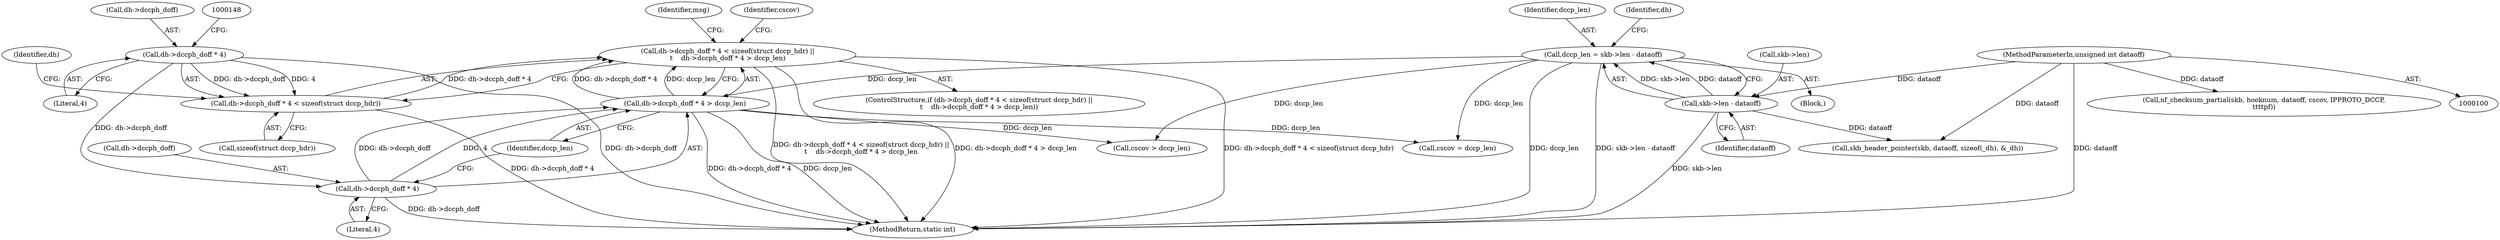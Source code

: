 digraph "0_linux_b22f5126a24b3b2f15448c3f2a254fc10cbc2b92@API" {
"1000140" [label="(Call,dh->dccph_doff * 4 < sizeof(struct dccp_hdr) ||\n\t    dh->dccph_doff * 4 > dccp_len)"];
"1000141" [label="(Call,dh->dccph_doff * 4 < sizeof(struct dccp_hdr))"];
"1000142" [label="(Call,dh->dccph_doff * 4)"];
"1000149" [label="(Call,dh->dccph_doff * 4 > dccp_len)"];
"1000150" [label="(Call,dh->dccph_doff * 4)"];
"1000112" [label="(Call,dccp_len = skb->len - dataoff)"];
"1000114" [label="(Call,skb->len - dataoff)"];
"1000104" [label="(MethodParameterIn,unsigned int dataoff)"];
"1000241" [label="(MethodReturn,static int)"];
"1000104" [label="(MethodParameterIn,unsigned int dataoff)"];
"1000151" [label="(Call,dh->dccph_doff)"];
"1000179" [label="(Call,cscov > dccp_len)"];
"1000147" [label="(Call,sizeof(struct dccp_hdr))"];
"1000158" [label="(Identifier,msg)"];
"1000114" [label="(Call,skb->len - dataoff)"];
"1000113" [label="(Identifier,dccp_len)"];
"1000112" [label="(Call,dccp_len = skb->len - dataoff)"];
"1000146" [label="(Literal,4)"];
"1000115" [label="(Call,skb->len)"];
"1000140" [label="(Call,dh->dccph_doff * 4 < sizeof(struct dccp_hdr) ||\n\t    dh->dccph_doff * 4 > dccp_len)"];
"1000162" [label="(Identifier,cscov)"];
"1000122" [label="(Identifier,dh)"];
"1000198" [label="(Call,nf_checksum_partial(skb, hooknum, dataoff, cscov, IPPROTO_DCCP,\n\t\t\t\tpf))"];
"1000161" [label="(Call,cscov = dccp_len)"];
"1000118" [label="(Identifier,dataoff)"];
"1000150" [label="(Call,dh->dccph_doff * 4)"];
"1000149" [label="(Call,dh->dccph_doff * 4 > dccp_len)"];
"1000142" [label="(Call,dh->dccph_doff * 4)"];
"1000139" [label="(ControlStructure,if (dh->dccph_doff * 4 < sizeof(struct dccp_hdr) ||\n\t    dh->dccph_doff * 4 > dccp_len))"];
"1000154" [label="(Literal,4)"];
"1000155" [label="(Identifier,dccp_len)"];
"1000108" [label="(Block,)"];
"1000123" [label="(Call,skb_header_pointer(skb, dataoff, sizeof(_dh), &_dh))"];
"1000141" [label="(Call,dh->dccph_doff * 4 < sizeof(struct dccp_hdr))"];
"1000152" [label="(Identifier,dh)"];
"1000143" [label="(Call,dh->dccph_doff)"];
"1000140" -> "1000139"  [label="AST: "];
"1000140" -> "1000141"  [label="CFG: "];
"1000140" -> "1000149"  [label="CFG: "];
"1000141" -> "1000140"  [label="AST: "];
"1000149" -> "1000140"  [label="AST: "];
"1000158" -> "1000140"  [label="CFG: "];
"1000162" -> "1000140"  [label="CFG: "];
"1000140" -> "1000241"  [label="DDG: dh->dccph_doff * 4 > dccp_len"];
"1000140" -> "1000241"  [label="DDG: dh->dccph_doff * 4 < sizeof(struct dccp_hdr)"];
"1000140" -> "1000241"  [label="DDG: dh->dccph_doff * 4 < sizeof(struct dccp_hdr) ||\n\t    dh->dccph_doff * 4 > dccp_len"];
"1000141" -> "1000140"  [label="DDG: dh->dccph_doff * 4"];
"1000149" -> "1000140"  [label="DDG: dh->dccph_doff * 4"];
"1000149" -> "1000140"  [label="DDG: dccp_len"];
"1000141" -> "1000147"  [label="CFG: "];
"1000142" -> "1000141"  [label="AST: "];
"1000147" -> "1000141"  [label="AST: "];
"1000152" -> "1000141"  [label="CFG: "];
"1000141" -> "1000241"  [label="DDG: dh->dccph_doff * 4"];
"1000142" -> "1000141"  [label="DDG: dh->dccph_doff"];
"1000142" -> "1000141"  [label="DDG: 4"];
"1000142" -> "1000146"  [label="CFG: "];
"1000143" -> "1000142"  [label="AST: "];
"1000146" -> "1000142"  [label="AST: "];
"1000148" -> "1000142"  [label="CFG: "];
"1000142" -> "1000241"  [label="DDG: dh->dccph_doff"];
"1000142" -> "1000150"  [label="DDG: dh->dccph_doff"];
"1000149" -> "1000155"  [label="CFG: "];
"1000150" -> "1000149"  [label="AST: "];
"1000155" -> "1000149"  [label="AST: "];
"1000149" -> "1000241"  [label="DDG: dccp_len"];
"1000149" -> "1000241"  [label="DDG: dh->dccph_doff * 4"];
"1000150" -> "1000149"  [label="DDG: dh->dccph_doff"];
"1000150" -> "1000149"  [label="DDG: 4"];
"1000112" -> "1000149"  [label="DDG: dccp_len"];
"1000149" -> "1000161"  [label="DDG: dccp_len"];
"1000149" -> "1000179"  [label="DDG: dccp_len"];
"1000150" -> "1000154"  [label="CFG: "];
"1000151" -> "1000150"  [label="AST: "];
"1000154" -> "1000150"  [label="AST: "];
"1000155" -> "1000150"  [label="CFG: "];
"1000150" -> "1000241"  [label="DDG: dh->dccph_doff"];
"1000112" -> "1000108"  [label="AST: "];
"1000112" -> "1000114"  [label="CFG: "];
"1000113" -> "1000112"  [label="AST: "];
"1000114" -> "1000112"  [label="AST: "];
"1000122" -> "1000112"  [label="CFG: "];
"1000112" -> "1000241"  [label="DDG: skb->len - dataoff"];
"1000112" -> "1000241"  [label="DDG: dccp_len"];
"1000114" -> "1000112"  [label="DDG: skb->len"];
"1000114" -> "1000112"  [label="DDG: dataoff"];
"1000112" -> "1000161"  [label="DDG: dccp_len"];
"1000112" -> "1000179"  [label="DDG: dccp_len"];
"1000114" -> "1000118"  [label="CFG: "];
"1000115" -> "1000114"  [label="AST: "];
"1000118" -> "1000114"  [label="AST: "];
"1000114" -> "1000241"  [label="DDG: skb->len"];
"1000104" -> "1000114"  [label="DDG: dataoff"];
"1000114" -> "1000123"  [label="DDG: dataoff"];
"1000104" -> "1000100"  [label="AST: "];
"1000104" -> "1000241"  [label="DDG: dataoff"];
"1000104" -> "1000123"  [label="DDG: dataoff"];
"1000104" -> "1000198"  [label="DDG: dataoff"];
}
